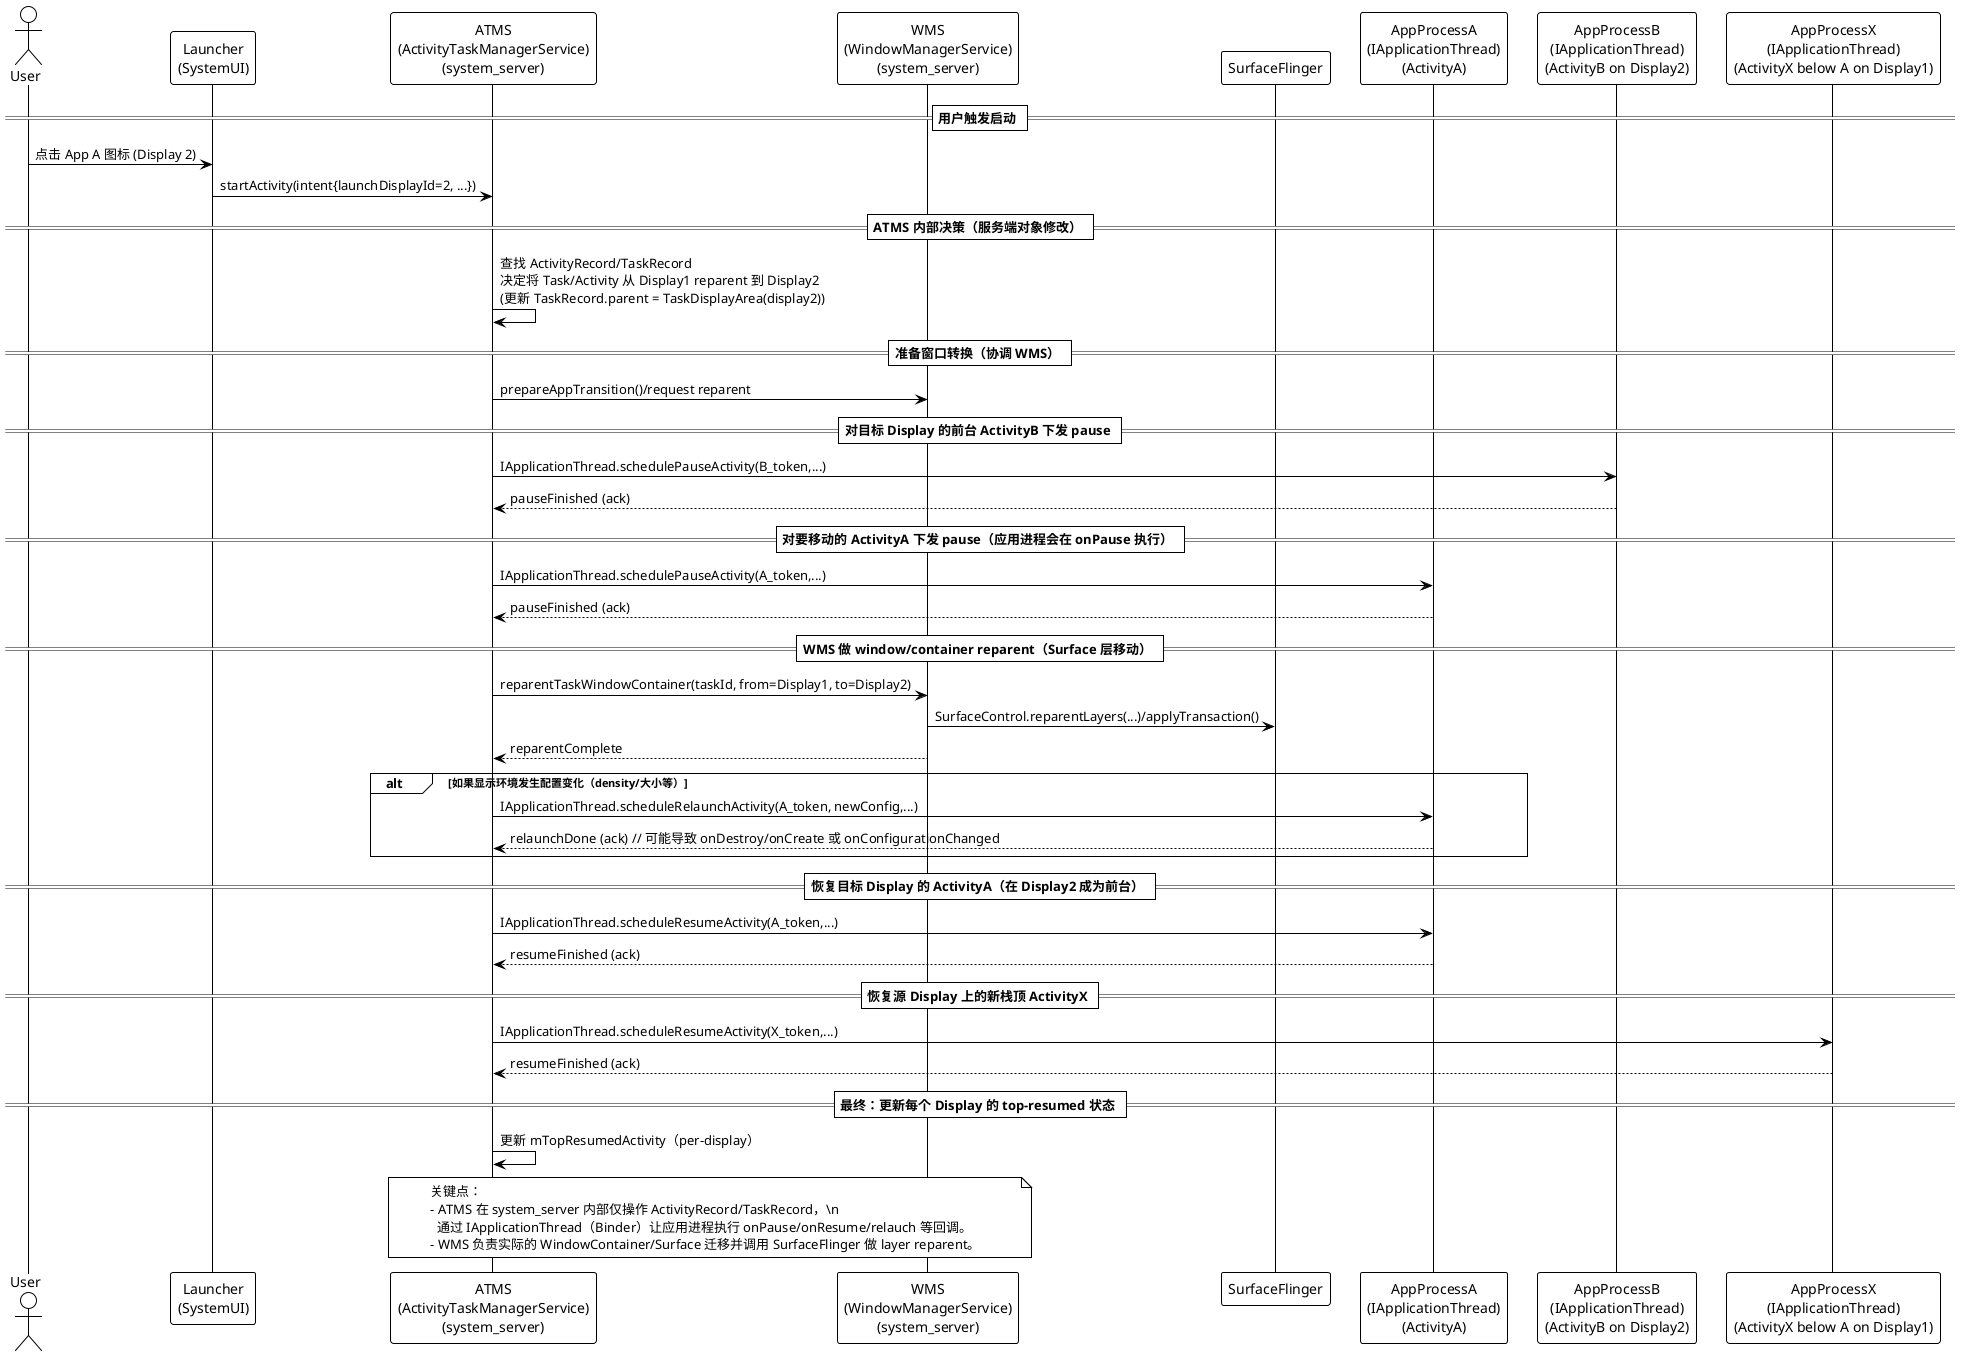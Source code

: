 @startuml
!theme plain

actor User
participant "Launcher\n(SystemUI)" as Launcher
participant "ATMS\n(ActivityTaskManagerService)\n(system_server)" as ATMS
participant "WMS\n(WindowManagerService)\n(system_server)" as WMS
participant "SurfaceFlinger" as SF
participant "AppProcessA\n(IApplicationThread)\n(ActivityA)" as AppA
participant "AppProcessB\n(IApplicationThread)\n(ActivityB on Display2)" as AppB
participant "AppProcessX\n(IApplicationThread)\n(ActivityX below A on Display1)" as AppX

== 用户触发启动 ==
User -> Launcher : 点击 App A 图标 (Display 2)
Launcher -> ATMS : startActivity(intent{launchDisplayId=2, ...})

== ATMS 内部决策（服务端对象修改） ==
ATMS -> ATMS : 查找 ActivityRecord/TaskRecord\n决定将 Task/Activity 从 Display1 reparent 到 Display2\n(更新 TaskRecord.parent = TaskDisplayArea(display2))

== 准备窗口转换（协调 WMS） ==
ATMS -> WMS : prepareAppTransition()/request reparent

== 对目标 Display 的前台 ActivityB 下发 pause ==
ATMS -> AppB : IApplicationThread.schedulePauseActivity(B_token,...)
AppB --> ATMS : pauseFinished (ack)

== 对要移动的 ActivityA 下发 pause（应用进程会在 onPause 执行） ==
ATMS -> AppA : IApplicationThread.schedulePauseActivity(A_token,...)
AppA --> ATMS : pauseFinished (ack)

== WMS 做 window/container reparent（Surface 层移动） ==
ATMS -> WMS : reparentTaskWindowContainer(taskId, from=Display1, to=Display2)
WMS -> SF : SurfaceControl.reparentLayers(...)/applyTransaction()
WMS --> ATMS : reparentComplete

alt 如果显示环境发生配置变化（density/大小等）
  ATMS -> AppA : IApplicationThread.scheduleRelaunchActivity(A_token, newConfig,...)
  AppA --> ATMS : relaunchDone (ack) // 可能导致 onDestroy/onCreate 或 onConfigurationChanged
end

== 恢复目标 Display 的 ActivityA（在 Display2 成为前台） ==
ATMS -> AppA : IApplicationThread.scheduleResumeActivity(A_token,...)
AppA --> ATMS : resumeFinished (ack)

== 恢复源 Display 上的新栈顶 ActivityX ==
ATMS -> AppX : IApplicationThread.scheduleResumeActivity(X_token,...)
AppX --> ATMS : resumeFinished (ack)

== 最终：更新每个 Display 的 top-resumed 状态 ==
ATMS -> ATMS : 更新 mTopResumedActivity（per-display）

note over ATMS, WMS
  关键点：
  - ATMS 在 system_server 内部仅操作 ActivityRecord/TaskRecord，\n
    通过 IApplicationThread（Binder）让应用进程执行 onPause/onResume/relauch 等回调。
  - WMS 负责实际的 WindowContainer/Surface 迁移并调用 SurfaceFlinger 做 layer reparent。
end note

@enduml
